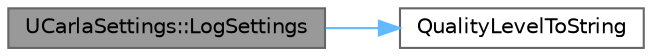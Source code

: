 digraph "UCarlaSettings::LogSettings"
{
 // INTERACTIVE_SVG=YES
 // LATEX_PDF_SIZE
  bgcolor="transparent";
  edge [fontname=Helvetica,fontsize=10,labelfontname=Helvetica,labelfontsize=10];
  node [fontname=Helvetica,fontsize=10,shape=box,height=0.2,width=0.4];
  rankdir="LR";
  Node1 [id="Node000001",label="UCarlaSettings::LogSettings",height=0.2,width=0.4,color="gray40", fillcolor="grey60", style="filled", fontcolor="black",tooltip="Log settings values."];
  Node1 -> Node2 [id="edge1_Node000001_Node000002",color="steelblue1",style="solid",tooltip=" "];
  Node2 [id="Node000002",label="QualityLevelToString",height=0.2,width=0.4,color="grey40", fillcolor="white", style="filled",URL="$dc/d42/CarlaSettings_8cpp.html#ae720dbfe78ddf9fb3db15ef2a404817f",tooltip=" "];
}

